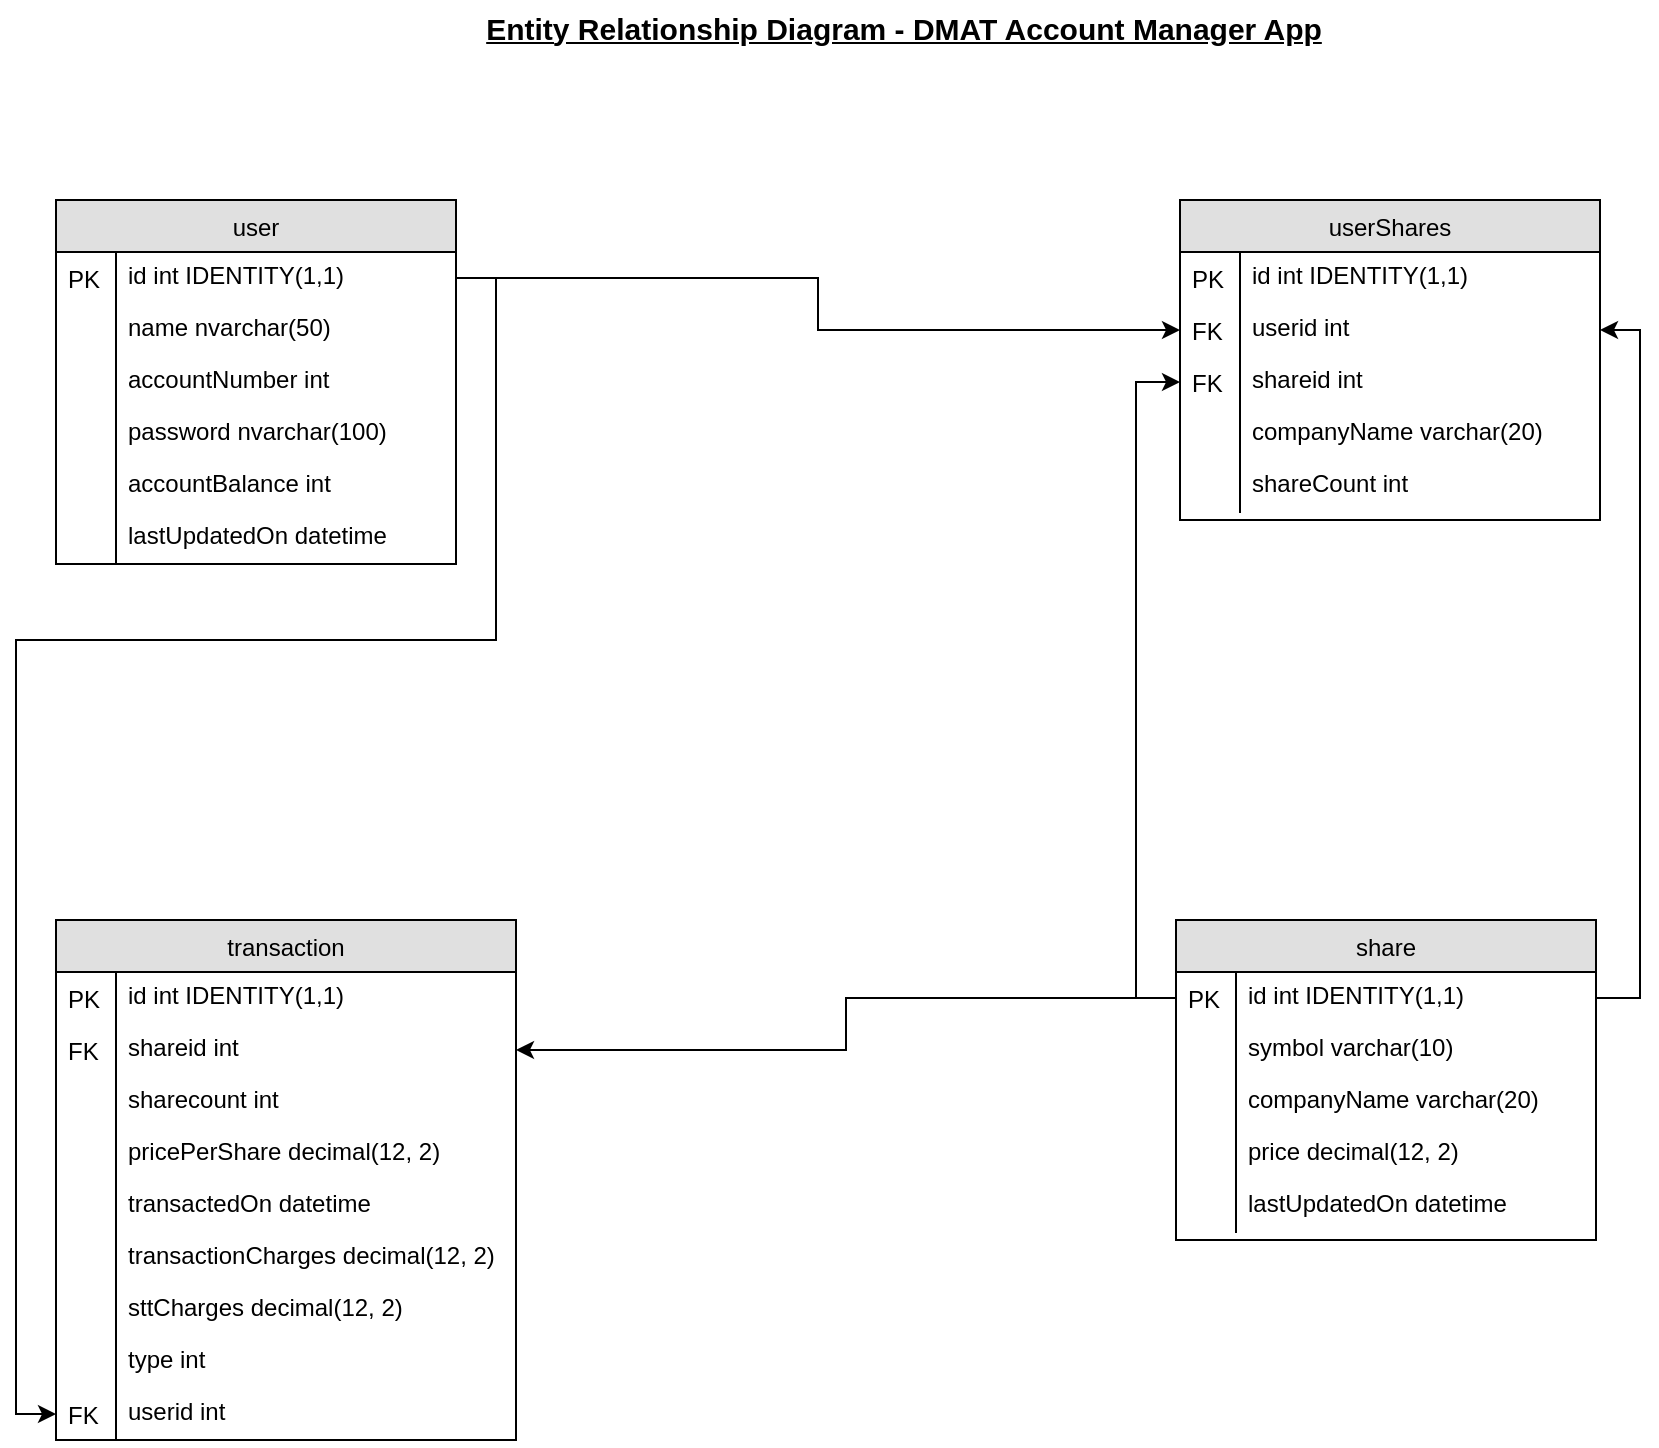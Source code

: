 <mxfile version="12.4.8" type="device"><diagram id="jzbG466rhNP9dwXqg_ML" name="Page-1"><mxGraphModel dx="2031" dy="996" grid="1" gridSize="10" guides="1" tooltips="1" connect="1" arrows="1" fold="1" page="1" pageScale="1" pageWidth="1169" pageHeight="827" math="0" shadow="0"><root><mxCell id="0"/><mxCell id="1" parent="0"/><mxCell id="o-Ak3oPQZJmJqwsUpTD0-30" value="user" style="swimlane;fontStyle=0;childLayout=stackLayout;horizontal=1;startSize=26;fillColor=#e0e0e0;horizontalStack=0;resizeParent=1;resizeLast=0;collapsible=1;marginBottom=0;swimlaneFillColor=#ffffff;align=center;" vertex="1" parent="1"><mxGeometry x="160" y="120" width="200" height="182" as="geometry"/></mxCell><mxCell id="o-Ak3oPQZJmJqwsUpTD0-31" value="id int IDENTITY(1,1) " style="shape=partialRectangle;top=0;left=0;right=0;bottom=0;align=left;verticalAlign=top;spacingTop=-2;fillColor=none;spacingLeft=34;spacingRight=4;overflow=hidden;rotatable=0;points=[[0,0.5],[1,0.5]];portConstraint=eastwest;dropTarget=0;" vertex="1" parent="o-Ak3oPQZJmJqwsUpTD0-30"><mxGeometry y="26" width="200" height="26" as="geometry"/></mxCell><mxCell id="o-Ak3oPQZJmJqwsUpTD0-32" value="PK" style="shape=partialRectangle;top=0;left=0;bottom=0;fillColor=none;align=left;verticalAlign=middle;spacingLeft=4;spacingRight=4;overflow=hidden;rotatable=0;points=[];portConstraint=eastwest;part=1;" vertex="1" connectable="0" parent="o-Ak3oPQZJmJqwsUpTD0-31"><mxGeometry width="30" height="26" as="geometry"/></mxCell><mxCell id="o-Ak3oPQZJmJqwsUpTD0-33" value="name nvarchar(50) " style="shape=partialRectangle;top=0;left=0;right=0;bottom=0;align=left;verticalAlign=top;spacingTop=-2;fillColor=none;spacingLeft=34;spacingRight=4;overflow=hidden;rotatable=0;points=[[0,0.5],[1,0.5]];portConstraint=eastwest;dropTarget=0;" vertex="1" parent="o-Ak3oPQZJmJqwsUpTD0-30"><mxGeometry y="52" width="200" height="26" as="geometry"/></mxCell><mxCell id="o-Ak3oPQZJmJqwsUpTD0-34" value="" style="shape=partialRectangle;top=0;left=0;bottom=0;fillColor=none;align=left;verticalAlign=middle;spacingLeft=4;spacingRight=4;overflow=hidden;rotatable=0;points=[];portConstraint=eastwest;part=1;" vertex="1" connectable="0" parent="o-Ak3oPQZJmJqwsUpTD0-33"><mxGeometry width="30" height="26" as="geometry"/></mxCell><mxCell id="o-Ak3oPQZJmJqwsUpTD0-35" value="accountNumber int " style="shape=partialRectangle;top=0;left=0;right=0;bottom=0;align=left;verticalAlign=top;spacingTop=-2;fillColor=none;spacingLeft=34;spacingRight=4;overflow=hidden;rotatable=0;points=[[0,0.5],[1,0.5]];portConstraint=eastwest;dropTarget=0;" vertex="1" parent="o-Ak3oPQZJmJqwsUpTD0-30"><mxGeometry y="78" width="200" height="26" as="geometry"/></mxCell><mxCell id="o-Ak3oPQZJmJqwsUpTD0-36" value="" style="shape=partialRectangle;top=0;left=0;bottom=0;fillColor=none;align=left;verticalAlign=middle;spacingLeft=4;spacingRight=4;overflow=hidden;rotatable=0;points=[];portConstraint=eastwest;part=1;" vertex="1" connectable="0" parent="o-Ak3oPQZJmJqwsUpTD0-35"><mxGeometry width="30" height="26" as="geometry"/></mxCell><mxCell id="o-Ak3oPQZJmJqwsUpTD0-37" value="password nvarchar(100) " style="shape=partialRectangle;top=0;left=0;right=0;bottom=0;align=left;verticalAlign=top;spacingTop=-2;fillColor=none;spacingLeft=34;spacingRight=4;overflow=hidden;rotatable=0;points=[[0,0.5],[1,0.5]];portConstraint=eastwest;dropTarget=0;" vertex="1" parent="o-Ak3oPQZJmJqwsUpTD0-30"><mxGeometry y="104" width="200" height="26" as="geometry"/></mxCell><mxCell id="o-Ak3oPQZJmJqwsUpTD0-38" value="" style="shape=partialRectangle;top=0;left=0;bottom=0;fillColor=none;align=left;verticalAlign=middle;spacingLeft=4;spacingRight=4;overflow=hidden;rotatable=0;points=[];portConstraint=eastwest;part=1;" vertex="1" connectable="0" parent="o-Ak3oPQZJmJqwsUpTD0-37"><mxGeometry width="30" height="26" as="geometry"/></mxCell><mxCell id="o-Ak3oPQZJmJqwsUpTD0-39" value="accountBalance int " style="shape=partialRectangle;top=0;left=0;right=0;bottom=0;align=left;verticalAlign=top;spacingTop=-2;fillColor=none;spacingLeft=34;spacingRight=4;overflow=hidden;rotatable=0;points=[[0,0.5],[1,0.5]];portConstraint=eastwest;dropTarget=0;" vertex="1" parent="o-Ak3oPQZJmJqwsUpTD0-30"><mxGeometry y="130" width="200" height="26" as="geometry"/></mxCell><mxCell id="o-Ak3oPQZJmJqwsUpTD0-40" value="" style="shape=partialRectangle;top=0;left=0;bottom=0;fillColor=none;align=left;verticalAlign=middle;spacingLeft=4;spacingRight=4;overflow=hidden;rotatable=0;points=[];portConstraint=eastwest;part=1;" vertex="1" connectable="0" parent="o-Ak3oPQZJmJqwsUpTD0-39"><mxGeometry width="30" height="26" as="geometry"/></mxCell><mxCell id="o-Ak3oPQZJmJqwsUpTD0-41" value="lastUpdatedOn datetime" style="shape=partialRectangle;top=0;left=0;right=0;bottom=0;align=left;verticalAlign=top;spacingTop=-2;fillColor=none;spacingLeft=34;spacingRight=4;overflow=hidden;rotatable=0;points=[[0,0.5],[1,0.5]];portConstraint=eastwest;dropTarget=0;" vertex="1" parent="o-Ak3oPQZJmJqwsUpTD0-30"><mxGeometry y="156" width="200" height="26" as="geometry"/></mxCell><mxCell id="o-Ak3oPQZJmJqwsUpTD0-42" value="" style="shape=partialRectangle;top=0;left=0;bottom=0;fillColor=none;align=left;verticalAlign=middle;spacingLeft=4;spacingRight=4;overflow=hidden;rotatable=0;points=[];portConstraint=eastwest;part=1;" vertex="1" connectable="0" parent="o-Ak3oPQZJmJqwsUpTD0-41"><mxGeometry width="30" height="26" as="geometry"/></mxCell><mxCell id="o-Ak3oPQZJmJqwsUpTD0-47" value="share" style="swimlane;fontStyle=0;childLayout=stackLayout;horizontal=1;startSize=26;fillColor=#e0e0e0;horizontalStack=0;resizeParent=1;resizeLast=0;collapsible=1;marginBottom=0;swimlaneFillColor=#ffffff;align=center;" vertex="1" parent="1"><mxGeometry x="720" y="480" width="210" height="160" as="geometry"/></mxCell><mxCell id="o-Ak3oPQZJmJqwsUpTD0-48" value="id int IDENTITY(1,1)  " style="shape=partialRectangle;top=0;left=0;right=0;bottom=0;align=left;verticalAlign=top;spacingTop=-2;fillColor=none;spacingLeft=34;spacingRight=4;overflow=hidden;rotatable=0;points=[[0,0.5],[1,0.5]];portConstraint=eastwest;dropTarget=0;" vertex="1" parent="o-Ak3oPQZJmJqwsUpTD0-47"><mxGeometry y="26" width="210" height="26" as="geometry"/></mxCell><mxCell id="o-Ak3oPQZJmJqwsUpTD0-49" value="PK" style="shape=partialRectangle;top=0;left=0;bottom=0;fillColor=none;align=left;verticalAlign=middle;spacingLeft=4;spacingRight=4;overflow=hidden;rotatable=0;points=[];portConstraint=eastwest;part=1;" vertex="1" connectable="0" parent="o-Ak3oPQZJmJqwsUpTD0-48"><mxGeometry width="30" height="26" as="geometry"/></mxCell><mxCell id="o-Ak3oPQZJmJqwsUpTD0-50" value="symbol varchar(10) " style="shape=partialRectangle;top=0;left=0;right=0;bottom=0;align=left;verticalAlign=top;spacingTop=-2;fillColor=none;spacingLeft=34;spacingRight=4;overflow=hidden;rotatable=0;points=[[0,0.5],[1,0.5]];portConstraint=eastwest;dropTarget=0;" vertex="1" parent="o-Ak3oPQZJmJqwsUpTD0-47"><mxGeometry y="52" width="210" height="26" as="geometry"/></mxCell><mxCell id="o-Ak3oPQZJmJqwsUpTD0-51" value="" style="shape=partialRectangle;top=0;left=0;bottom=0;fillColor=none;align=left;verticalAlign=middle;spacingLeft=4;spacingRight=4;overflow=hidden;rotatable=0;points=[];portConstraint=eastwest;part=1;" vertex="1" connectable="0" parent="o-Ak3oPQZJmJqwsUpTD0-50"><mxGeometry width="30" height="26" as="geometry"/></mxCell><mxCell id="o-Ak3oPQZJmJqwsUpTD0-52" value="companyName varchar(20) " style="shape=partialRectangle;top=0;left=0;right=0;bottom=0;align=left;verticalAlign=top;spacingTop=-2;fillColor=none;spacingLeft=34;spacingRight=4;overflow=hidden;rotatable=0;points=[[0,0.5],[1,0.5]];portConstraint=eastwest;dropTarget=0;" vertex="1" parent="o-Ak3oPQZJmJqwsUpTD0-47"><mxGeometry y="78" width="210" height="26" as="geometry"/></mxCell><mxCell id="o-Ak3oPQZJmJqwsUpTD0-53" value="" style="shape=partialRectangle;top=0;left=0;bottom=0;fillColor=none;align=left;verticalAlign=middle;spacingLeft=4;spacingRight=4;overflow=hidden;rotatable=0;points=[];portConstraint=eastwest;part=1;" vertex="1" connectable="0" parent="o-Ak3oPQZJmJqwsUpTD0-52"><mxGeometry width="30" height="26" as="geometry"/></mxCell><mxCell id="o-Ak3oPQZJmJqwsUpTD0-54" value="price decimal(12, 2) " style="shape=partialRectangle;top=0;left=0;right=0;bottom=0;align=left;verticalAlign=top;spacingTop=-2;fillColor=none;spacingLeft=34;spacingRight=4;overflow=hidden;rotatable=0;points=[[0,0.5],[1,0.5]];portConstraint=eastwest;dropTarget=0;" vertex="1" parent="o-Ak3oPQZJmJqwsUpTD0-47"><mxGeometry y="104" width="210" height="26" as="geometry"/></mxCell><mxCell id="o-Ak3oPQZJmJqwsUpTD0-55" value="" style="shape=partialRectangle;top=0;left=0;bottom=0;fillColor=none;align=left;verticalAlign=middle;spacingLeft=4;spacingRight=4;overflow=hidden;rotatable=0;points=[];portConstraint=eastwest;part=1;" vertex="1" connectable="0" parent="o-Ak3oPQZJmJqwsUpTD0-54"><mxGeometry width="30" height="26" as="geometry"/></mxCell><mxCell id="o-Ak3oPQZJmJqwsUpTD0-56" value="lastUpdatedOn datetime" style="shape=partialRectangle;top=0;left=0;right=0;bottom=0;align=left;verticalAlign=top;spacingTop=-2;fillColor=none;spacingLeft=34;spacingRight=4;overflow=hidden;rotatable=0;points=[[0,0.5],[1,0.5]];portConstraint=eastwest;dropTarget=0;" vertex="1" parent="o-Ak3oPQZJmJqwsUpTD0-47"><mxGeometry y="130" width="210" height="26" as="geometry"/></mxCell><mxCell id="o-Ak3oPQZJmJqwsUpTD0-57" value="" style="shape=partialRectangle;top=0;left=0;bottom=0;fillColor=none;align=left;verticalAlign=middle;spacingLeft=4;spacingRight=4;overflow=hidden;rotatable=0;points=[];portConstraint=eastwest;part=1;" vertex="1" connectable="0" parent="o-Ak3oPQZJmJqwsUpTD0-56"><mxGeometry width="30" height="26" as="geometry"/></mxCell><mxCell id="o-Ak3oPQZJmJqwsUpTD0-62" value="userShares" style="swimlane;fontStyle=0;childLayout=stackLayout;horizontal=1;startSize=26;fillColor=#e0e0e0;horizontalStack=0;resizeParent=1;resizeLast=0;collapsible=1;marginBottom=0;swimlaneFillColor=#ffffff;align=center;" vertex="1" parent="1"><mxGeometry x="722" y="120" width="210" height="160" as="geometry"/></mxCell><mxCell id="o-Ak3oPQZJmJqwsUpTD0-63" value="id int IDENTITY(1,1) " style="shape=partialRectangle;top=0;left=0;right=0;bottom=0;align=left;verticalAlign=top;spacingTop=-2;fillColor=none;spacingLeft=34;spacingRight=4;overflow=hidden;rotatable=0;points=[[0,0.5],[1,0.5]];portConstraint=eastwest;dropTarget=0;" vertex="1" parent="o-Ak3oPQZJmJqwsUpTD0-62"><mxGeometry y="26" width="210" height="26" as="geometry"/></mxCell><mxCell id="o-Ak3oPQZJmJqwsUpTD0-64" value="PK" style="shape=partialRectangle;top=0;left=0;bottom=0;fillColor=none;align=left;verticalAlign=middle;spacingLeft=4;spacingRight=4;overflow=hidden;rotatable=0;points=[];portConstraint=eastwest;part=1;" vertex="1" connectable="0" parent="o-Ak3oPQZJmJqwsUpTD0-63"><mxGeometry width="30" height="26" as="geometry"/></mxCell><mxCell id="o-Ak3oPQZJmJqwsUpTD0-65" value="userid int" style="shape=partialRectangle;top=0;left=0;right=0;bottom=0;align=left;verticalAlign=top;spacingTop=-2;fillColor=none;spacingLeft=34;spacingRight=4;overflow=hidden;rotatable=0;points=[[0,0.5],[1,0.5]];portConstraint=eastwest;dropTarget=0;" vertex="1" parent="o-Ak3oPQZJmJqwsUpTD0-62"><mxGeometry y="52" width="210" height="26" as="geometry"/></mxCell><mxCell id="o-Ak3oPQZJmJqwsUpTD0-66" value="FK" style="shape=partialRectangle;top=0;left=0;bottom=0;fillColor=none;align=left;verticalAlign=middle;spacingLeft=4;spacingRight=4;overflow=hidden;rotatable=0;points=[];portConstraint=eastwest;part=1;" vertex="1" connectable="0" parent="o-Ak3oPQZJmJqwsUpTD0-65"><mxGeometry width="30" height="26" as="geometry"/></mxCell><mxCell id="o-Ak3oPQZJmJqwsUpTD0-67" value="shareid int" style="shape=partialRectangle;top=0;left=0;right=0;bottom=0;align=left;verticalAlign=top;spacingTop=-2;fillColor=none;spacingLeft=34;spacingRight=4;overflow=hidden;rotatable=0;points=[[0,0.5],[1,0.5]];portConstraint=eastwest;dropTarget=0;" vertex="1" parent="o-Ak3oPQZJmJqwsUpTD0-62"><mxGeometry y="78" width="210" height="26" as="geometry"/></mxCell><mxCell id="o-Ak3oPQZJmJqwsUpTD0-68" value="FK" style="shape=partialRectangle;top=0;left=0;bottom=0;fillColor=none;align=left;verticalAlign=middle;spacingLeft=4;spacingRight=4;overflow=hidden;rotatable=0;points=[];portConstraint=eastwest;part=1;" vertex="1" connectable="0" parent="o-Ak3oPQZJmJqwsUpTD0-67"><mxGeometry width="30" height="26" as="geometry"/></mxCell><mxCell id="o-Ak3oPQZJmJqwsUpTD0-69" value="companyName varchar(20) " style="shape=partialRectangle;top=0;left=0;right=0;bottom=0;align=left;verticalAlign=top;spacingTop=-2;fillColor=none;spacingLeft=34;spacingRight=4;overflow=hidden;rotatable=0;points=[[0,0.5],[1,0.5]];portConstraint=eastwest;dropTarget=0;" vertex="1" parent="o-Ak3oPQZJmJqwsUpTD0-62"><mxGeometry y="104" width="210" height="26" as="geometry"/></mxCell><mxCell id="o-Ak3oPQZJmJqwsUpTD0-70" value="" style="shape=partialRectangle;top=0;left=0;bottom=0;fillColor=none;align=left;verticalAlign=middle;spacingLeft=4;spacingRight=4;overflow=hidden;rotatable=0;points=[];portConstraint=eastwest;part=1;" vertex="1" connectable="0" parent="o-Ak3oPQZJmJqwsUpTD0-69"><mxGeometry width="30" height="26" as="geometry"/></mxCell><mxCell id="o-Ak3oPQZJmJqwsUpTD0-71" value="shareCount int" style="shape=partialRectangle;top=0;left=0;right=0;bottom=0;align=left;verticalAlign=top;spacingTop=-2;fillColor=none;spacingLeft=34;spacingRight=4;overflow=hidden;rotatable=0;points=[[0,0.5],[1,0.5]];portConstraint=eastwest;dropTarget=0;" vertex="1" parent="o-Ak3oPQZJmJqwsUpTD0-62"><mxGeometry y="130" width="210" height="26" as="geometry"/></mxCell><mxCell id="o-Ak3oPQZJmJqwsUpTD0-72" value="" style="shape=partialRectangle;top=0;left=0;bottom=0;fillColor=none;align=left;verticalAlign=middle;spacingLeft=4;spacingRight=4;overflow=hidden;rotatable=0;points=[];portConstraint=eastwest;part=1;" vertex="1" connectable="0" parent="o-Ak3oPQZJmJqwsUpTD0-71"><mxGeometry width="30" height="26" as="geometry"/></mxCell><mxCell id="o-Ak3oPQZJmJqwsUpTD0-75" value="transaction" style="swimlane;fontStyle=0;childLayout=stackLayout;horizontal=1;startSize=26;fillColor=#e0e0e0;horizontalStack=0;resizeParent=1;resizeLast=0;collapsible=1;marginBottom=0;swimlaneFillColor=#ffffff;align=center;" vertex="1" parent="1"><mxGeometry x="160" y="480" width="230" height="260" as="geometry"/></mxCell><mxCell id="o-Ak3oPQZJmJqwsUpTD0-76" value="id int IDENTITY(1,1) " style="shape=partialRectangle;top=0;left=0;right=0;bottom=0;align=left;verticalAlign=top;spacingTop=-2;fillColor=none;spacingLeft=34;spacingRight=4;overflow=hidden;rotatable=0;points=[[0,0.5],[1,0.5]];portConstraint=eastwest;dropTarget=0;" vertex="1" parent="o-Ak3oPQZJmJqwsUpTD0-75"><mxGeometry y="26" width="230" height="26" as="geometry"/></mxCell><mxCell id="o-Ak3oPQZJmJqwsUpTD0-77" value="PK" style="shape=partialRectangle;top=0;left=0;bottom=0;fillColor=none;align=left;verticalAlign=middle;spacingLeft=4;spacingRight=4;overflow=hidden;rotatable=0;points=[];portConstraint=eastwest;part=1;" vertex="1" connectable="0" parent="o-Ak3oPQZJmJqwsUpTD0-76"><mxGeometry width="30" height="26" as="geometry"/></mxCell><mxCell id="o-Ak3oPQZJmJqwsUpTD0-78" value="shareid int" style="shape=partialRectangle;top=0;left=0;right=0;bottom=0;align=left;verticalAlign=top;spacingTop=-2;fillColor=none;spacingLeft=34;spacingRight=4;overflow=hidden;rotatable=0;points=[[0,0.5],[1,0.5]];portConstraint=eastwest;dropTarget=0;" vertex="1" parent="o-Ak3oPQZJmJqwsUpTD0-75"><mxGeometry y="52" width="230" height="26" as="geometry"/></mxCell><mxCell id="o-Ak3oPQZJmJqwsUpTD0-79" value="FK" style="shape=partialRectangle;top=0;left=0;bottom=0;fillColor=none;align=left;verticalAlign=middle;spacingLeft=4;spacingRight=4;overflow=hidden;rotatable=0;points=[];portConstraint=eastwest;part=1;" vertex="1" connectable="0" parent="o-Ak3oPQZJmJqwsUpTD0-78"><mxGeometry width="30" height="26" as="geometry"/></mxCell><mxCell id="o-Ak3oPQZJmJqwsUpTD0-80" value="sharecount int " style="shape=partialRectangle;top=0;left=0;right=0;bottom=0;align=left;verticalAlign=top;spacingTop=-2;fillColor=none;spacingLeft=34;spacingRight=4;overflow=hidden;rotatable=0;points=[[0,0.5],[1,0.5]];portConstraint=eastwest;dropTarget=0;" vertex="1" parent="o-Ak3oPQZJmJqwsUpTD0-75"><mxGeometry y="78" width="230" height="26" as="geometry"/></mxCell><mxCell id="o-Ak3oPQZJmJqwsUpTD0-81" value="" style="shape=partialRectangle;top=0;left=0;bottom=0;fillColor=none;align=left;verticalAlign=middle;spacingLeft=4;spacingRight=4;overflow=hidden;rotatable=0;points=[];portConstraint=eastwest;part=1;" vertex="1" connectable="0" parent="o-Ak3oPQZJmJqwsUpTD0-80"><mxGeometry width="30" height="26" as="geometry"/></mxCell><mxCell id="o-Ak3oPQZJmJqwsUpTD0-82" value="pricePerShare decimal(12, 2) " style="shape=partialRectangle;top=0;left=0;right=0;bottom=0;align=left;verticalAlign=top;spacingTop=-2;fillColor=none;spacingLeft=34;spacingRight=4;overflow=hidden;rotatable=0;points=[[0,0.5],[1,0.5]];portConstraint=eastwest;dropTarget=0;" vertex="1" parent="o-Ak3oPQZJmJqwsUpTD0-75"><mxGeometry y="104" width="230" height="26" as="geometry"/></mxCell><mxCell id="o-Ak3oPQZJmJqwsUpTD0-83" value="" style="shape=partialRectangle;top=0;left=0;bottom=0;fillColor=none;align=left;verticalAlign=middle;spacingLeft=4;spacingRight=4;overflow=hidden;rotatable=0;points=[];portConstraint=eastwest;part=1;" vertex="1" connectable="0" parent="o-Ak3oPQZJmJqwsUpTD0-82"><mxGeometry width="30" height="26" as="geometry"/></mxCell><mxCell id="o-Ak3oPQZJmJqwsUpTD0-84" value="transactedOn datetime " style="shape=partialRectangle;top=0;left=0;right=0;bottom=0;align=left;verticalAlign=top;spacingTop=-2;fillColor=none;spacingLeft=34;spacingRight=4;overflow=hidden;rotatable=0;points=[[0,0.5],[1,0.5]];portConstraint=eastwest;dropTarget=0;" vertex="1" parent="o-Ak3oPQZJmJqwsUpTD0-75"><mxGeometry y="130" width="230" height="26" as="geometry"/></mxCell><mxCell id="o-Ak3oPQZJmJqwsUpTD0-85" value="" style="shape=partialRectangle;top=0;left=0;bottom=0;fillColor=none;align=left;verticalAlign=middle;spacingLeft=4;spacingRight=4;overflow=hidden;rotatable=0;points=[];portConstraint=eastwest;part=1;" vertex="1" connectable="0" parent="o-Ak3oPQZJmJqwsUpTD0-84"><mxGeometry width="30" height="26" as="geometry"/></mxCell><mxCell id="o-Ak3oPQZJmJqwsUpTD0-86" value="transactionCharges decimal(12, 2) " style="shape=partialRectangle;top=0;left=0;right=0;bottom=0;align=left;verticalAlign=top;spacingTop=-2;fillColor=none;spacingLeft=34;spacingRight=4;overflow=hidden;rotatable=0;points=[[0,0.5],[1,0.5]];portConstraint=eastwest;dropTarget=0;" vertex="1" parent="o-Ak3oPQZJmJqwsUpTD0-75"><mxGeometry y="156" width="230" height="26" as="geometry"/></mxCell><mxCell id="o-Ak3oPQZJmJqwsUpTD0-87" value="" style="shape=partialRectangle;top=0;left=0;bottom=0;fillColor=none;align=left;verticalAlign=middle;spacingLeft=4;spacingRight=4;overflow=hidden;rotatable=0;points=[];portConstraint=eastwest;part=1;" vertex="1" connectable="0" parent="o-Ak3oPQZJmJqwsUpTD0-86"><mxGeometry width="30" height="26" as="geometry"/></mxCell><mxCell id="o-Ak3oPQZJmJqwsUpTD0-88" value="sttCharges decimal(12, 2) " style="shape=partialRectangle;top=0;left=0;right=0;bottom=0;align=left;verticalAlign=top;spacingTop=-2;fillColor=none;spacingLeft=34;spacingRight=4;overflow=hidden;rotatable=0;points=[[0,0.5],[1,0.5]];portConstraint=eastwest;dropTarget=0;" vertex="1" parent="o-Ak3oPQZJmJqwsUpTD0-75"><mxGeometry y="182" width="230" height="26" as="geometry"/></mxCell><mxCell id="o-Ak3oPQZJmJqwsUpTD0-89" value="" style="shape=partialRectangle;top=0;left=0;bottom=0;fillColor=none;align=left;verticalAlign=middle;spacingLeft=4;spacingRight=4;overflow=hidden;rotatable=0;points=[];portConstraint=eastwest;part=1;" vertex="1" connectable="0" parent="o-Ak3oPQZJmJqwsUpTD0-88"><mxGeometry width="30" height="26" as="geometry"/></mxCell><mxCell id="o-Ak3oPQZJmJqwsUpTD0-90" value="type int " style="shape=partialRectangle;top=0;left=0;right=0;bottom=0;align=left;verticalAlign=top;spacingTop=-2;fillColor=none;spacingLeft=34;spacingRight=4;overflow=hidden;rotatable=0;points=[[0,0.5],[1,0.5]];portConstraint=eastwest;dropTarget=0;" vertex="1" parent="o-Ak3oPQZJmJqwsUpTD0-75"><mxGeometry y="208" width="230" height="26" as="geometry"/></mxCell><mxCell id="o-Ak3oPQZJmJqwsUpTD0-91" value="" style="shape=partialRectangle;top=0;left=0;bottom=0;fillColor=none;align=left;verticalAlign=middle;spacingLeft=4;spacingRight=4;overflow=hidden;rotatable=0;points=[];portConstraint=eastwest;part=1;" vertex="1" connectable="0" parent="o-Ak3oPQZJmJqwsUpTD0-90"><mxGeometry width="30" height="26" as="geometry"/></mxCell><mxCell id="o-Ak3oPQZJmJqwsUpTD0-92" value="userid int" style="shape=partialRectangle;top=0;left=0;right=0;bottom=0;align=left;verticalAlign=top;spacingTop=-2;fillColor=none;spacingLeft=34;spacingRight=4;overflow=hidden;rotatable=0;points=[[0,0.5],[1,0.5]];portConstraint=eastwest;dropTarget=0;" vertex="1" parent="o-Ak3oPQZJmJqwsUpTD0-75"><mxGeometry y="234" width="230" height="26" as="geometry"/></mxCell><mxCell id="o-Ak3oPQZJmJqwsUpTD0-93" value="FK" style="shape=partialRectangle;top=0;left=0;bottom=0;fillColor=none;align=left;verticalAlign=middle;spacingLeft=4;spacingRight=4;overflow=hidden;rotatable=0;points=[];portConstraint=eastwest;part=1;" vertex="1" connectable="0" parent="o-Ak3oPQZJmJqwsUpTD0-92"><mxGeometry width="30" height="26" as="geometry"/></mxCell><mxCell id="o-Ak3oPQZJmJqwsUpTD0-98" style="edgeStyle=orthogonalEdgeStyle;rounded=0;orthogonalLoop=1;jettySize=auto;html=1;entryX=1;entryY=0.5;entryDx=0;entryDy=0;" edge="1" parent="1" source="o-Ak3oPQZJmJqwsUpTD0-48" target="o-Ak3oPQZJmJqwsUpTD0-65"><mxGeometry relative="1" as="geometry"/></mxCell><mxCell id="o-Ak3oPQZJmJqwsUpTD0-99" style="edgeStyle=orthogonalEdgeStyle;rounded=0;orthogonalLoop=1;jettySize=auto;html=1;exitX=1;exitY=0.5;exitDx=0;exitDy=0;entryX=0;entryY=0.5;entryDx=0;entryDy=0;" edge="1" parent="1" source="o-Ak3oPQZJmJqwsUpTD0-31" target="o-Ak3oPQZJmJqwsUpTD0-92"><mxGeometry relative="1" as="geometry"><Array as="points"><mxPoint x="380" y="159"/><mxPoint x="380" y="340"/><mxPoint x="140" y="340"/><mxPoint x="140" y="727"/></Array></mxGeometry></mxCell><mxCell id="o-Ak3oPQZJmJqwsUpTD0-100" style="edgeStyle=orthogonalEdgeStyle;rounded=0;orthogonalLoop=1;jettySize=auto;html=1;entryX=1;entryY=0.5;entryDx=0;entryDy=0;" edge="1" parent="1" source="o-Ak3oPQZJmJqwsUpTD0-48" target="o-Ak3oPQZJmJqwsUpTD0-78"><mxGeometry relative="1" as="geometry"/></mxCell><mxCell id="o-Ak3oPQZJmJqwsUpTD0-101" style="edgeStyle=orthogonalEdgeStyle;rounded=0;orthogonalLoop=1;jettySize=auto;html=1;entryX=0;entryY=0.5;entryDx=0;entryDy=0;" edge="1" parent="1" source="o-Ak3oPQZJmJqwsUpTD0-31" target="o-Ak3oPQZJmJqwsUpTD0-65"><mxGeometry relative="1" as="geometry"/></mxCell><mxCell id="o-Ak3oPQZJmJqwsUpTD0-102" style="edgeStyle=orthogonalEdgeStyle;rounded=0;orthogonalLoop=1;jettySize=auto;html=1;exitX=0;exitY=0.5;exitDx=0;exitDy=0;entryX=0;entryY=0.5;entryDx=0;entryDy=0;" edge="1" parent="1" source="o-Ak3oPQZJmJqwsUpTD0-48" target="o-Ak3oPQZJmJqwsUpTD0-67"><mxGeometry relative="1" as="geometry"/></mxCell><mxCell id="o-Ak3oPQZJmJqwsUpTD0-104" value="Entity Relationship Diagram - DMAT Account Manager App" style="text;html=1;strokeColor=none;fillColor=none;align=center;verticalAlign=middle;whiteSpace=wrap;rounded=0;fontStyle=5;fontSize=15;" vertex="1" parent="1"><mxGeometry x="349" y="20" width="470" height="27" as="geometry"/></mxCell></root></mxGraphModel></diagram></mxfile>